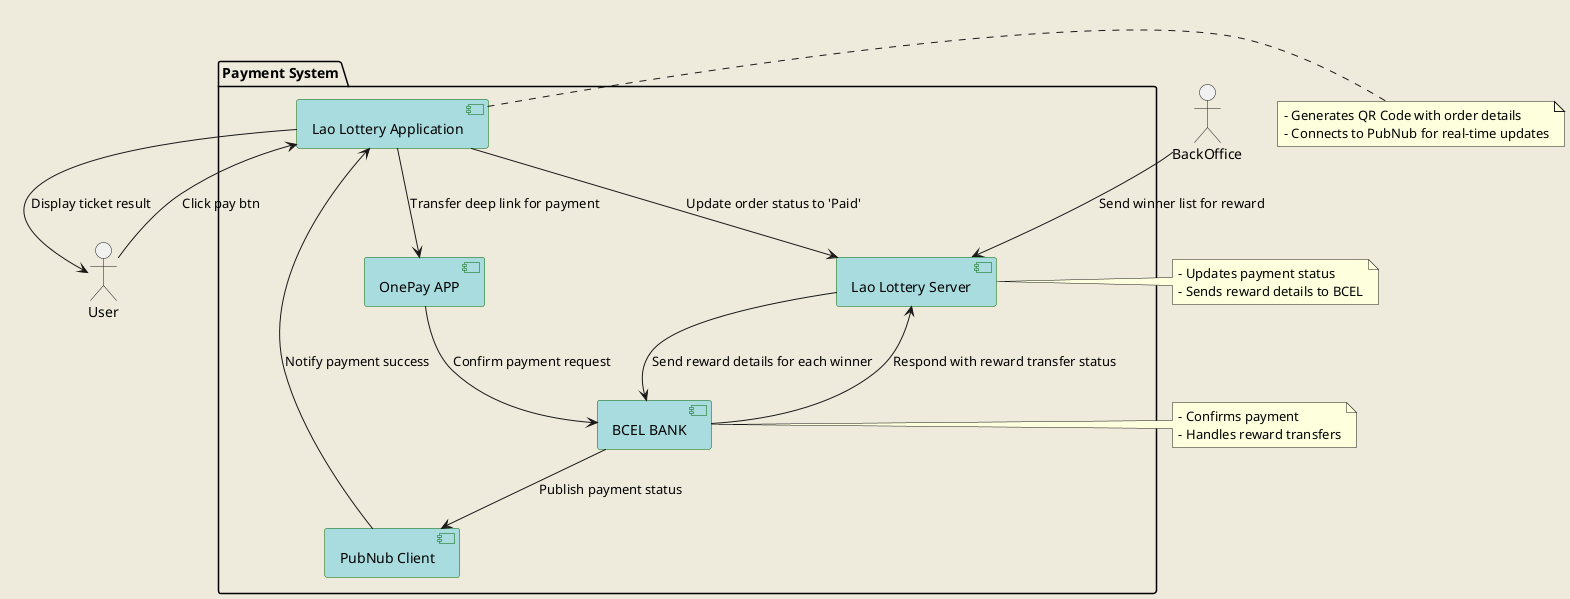 @startuml
skinparam backgroundColor #EEEBDC
skinparam component {
    BorderColor DarkGreen
    BackgroundColor #A9DCDF
}

actor User
actor BackOffice

package "Payment System" {
    [Lao Lottery Application] as App
    [Lao Lottery Server] as LaoLottery
    [OnePay APP] as OnePay
    [BCEL BANK] as BCEL
    [PubNub Client] as PubNub
}

User --> App : Click pay btn
App --> OnePay : Transfer deep link for payment
OnePay --> BCEL : Confirm payment request
BCEL --> PubNub : Publish payment status

PubNub --> App : Notify payment success

App --> LaoLottery : Update order status to 'Paid'
App --> User : Display ticket result

BackOffice --> LaoLottery : Send winner list for reward

LaoLottery --> BCEL : Send reward details for each winner
BCEL --> LaoLottery : Respond with reward transfer status

note right of App
- Generates QR Code with order details
- Connects to PubNub for real-time updates
end note

note right of LaoLottery
- Updates payment status
- Sends reward details to BCEL
end note

note right of BCEL
- Confirms payment
- Handles reward transfers
end note

@enduml
